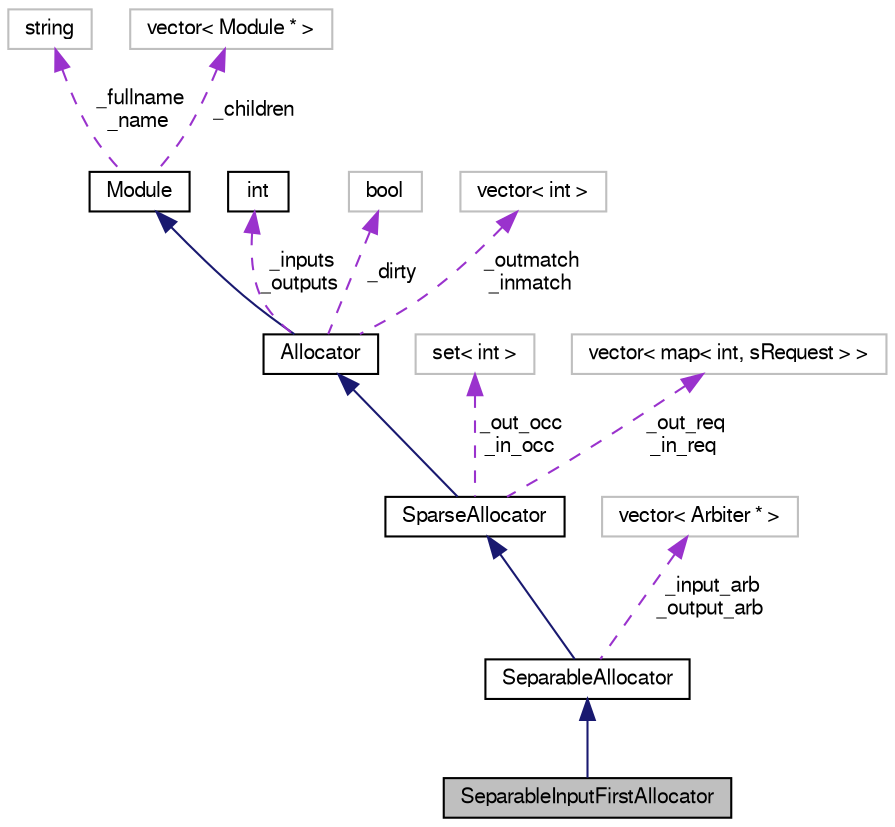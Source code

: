 digraph "SeparableInputFirstAllocator"
{
  bgcolor="transparent";
  edge [fontname="FreeSans",fontsize="10",labelfontname="FreeSans",labelfontsize="10"];
  node [fontname="FreeSans",fontsize="10",shape=record];
  Node5 [label="SeparableInputFirstAllocator",height=0.2,width=0.4,color="black", fillcolor="grey75", style="filled", fontcolor="black"];
  Node6 -> Node5 [dir="back",color="midnightblue",fontsize="10",style="solid",fontname="FreeSans"];
  Node6 [label="SeparableAllocator",height=0.2,width=0.4,color="black",URL="$classSeparableAllocator.html"];
  Node7 -> Node6 [dir="back",color="midnightblue",fontsize="10",style="solid",fontname="FreeSans"];
  Node7 [label="SparseAllocator",height=0.2,width=0.4,color="black",URL="$classSparseAllocator.html"];
  Node8 -> Node7 [dir="back",color="midnightblue",fontsize="10",style="solid",fontname="FreeSans"];
  Node8 [label="Allocator",height=0.2,width=0.4,color="black",URL="$classAllocator.html"];
  Node9 -> Node8 [dir="back",color="midnightblue",fontsize="10",style="solid",fontname="FreeSans"];
  Node9 [label="Module",height=0.2,width=0.4,color="black",URL="$classModule.html"];
  Node10 -> Node9 [dir="back",color="darkorchid3",fontsize="10",style="dashed",label=" _fullname\n_name" ,fontname="FreeSans"];
  Node10 [label="string",height=0.2,width=0.4,color="grey75"];
  Node11 -> Node9 [dir="back",color="darkorchid3",fontsize="10",style="dashed",label=" _children" ,fontname="FreeSans"];
  Node11 [label="vector\< Module * \>",height=0.2,width=0.4,color="grey75"];
  Node12 -> Node8 [dir="back",color="darkorchid3",fontsize="10",style="dashed",label=" _inputs\n_outputs" ,fontname="FreeSans"];
  Node12 [label="int",height=0.2,width=0.4,color="black",URL="$classint.html"];
  Node13 -> Node8 [dir="back",color="darkorchid3",fontsize="10",style="dashed",label=" _dirty" ,fontname="FreeSans"];
  Node13 [label="bool",height=0.2,width=0.4,color="grey75"];
  Node14 -> Node8 [dir="back",color="darkorchid3",fontsize="10",style="dashed",label=" _outmatch\n_inmatch" ,fontname="FreeSans"];
  Node14 [label="vector\< int \>",height=0.2,width=0.4,color="grey75"];
  Node15 -> Node7 [dir="back",color="darkorchid3",fontsize="10",style="dashed",label=" _out_occ\n_in_occ" ,fontname="FreeSans"];
  Node15 [label="set\< int \>",height=0.2,width=0.4,color="grey75"];
  Node16 -> Node7 [dir="back",color="darkorchid3",fontsize="10",style="dashed",label=" _out_req\n_in_req" ,fontname="FreeSans"];
  Node16 [label="vector\< map\< int, sRequest \> \>",height=0.2,width=0.4,color="grey75"];
  Node17 -> Node6 [dir="back",color="darkorchid3",fontsize="10",style="dashed",label=" _input_arb\n_output_arb" ,fontname="FreeSans"];
  Node17 [label="vector\< Arbiter * \>",height=0.2,width=0.4,color="grey75"];
}
